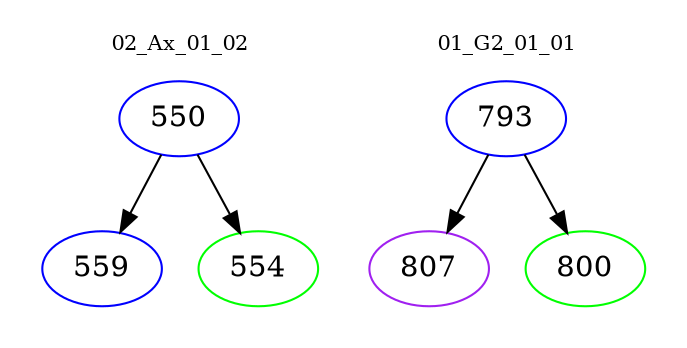 digraph{
subgraph cluster_0 {
color = white
label = "02_Ax_01_02";
fontsize=10;
T0_550 [label="550", color="blue"]
T0_550 -> T0_559 [color="black"]
T0_559 [label="559", color="blue"]
T0_550 -> T0_554 [color="black"]
T0_554 [label="554", color="green"]
}
subgraph cluster_1 {
color = white
label = "01_G2_01_01";
fontsize=10;
T1_793 [label="793", color="blue"]
T1_793 -> T1_807 [color="black"]
T1_807 [label="807", color="purple"]
T1_793 -> T1_800 [color="black"]
T1_800 [label="800", color="green"]
}
}
